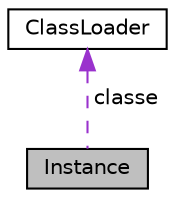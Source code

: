 digraph "Instance"
{
  edge [fontname="Helvetica",fontsize="10",labelfontname="Helvetica",labelfontsize="10"];
  node [fontname="Helvetica",fontsize="10",shape=record];
  Node1 [label="Instance",height=0.2,width=0.4,color="black", fillcolor="grey75", style="filled", fontcolor="black"];
  Node2 -> Node1 [dir="back",color="darkorchid3",fontsize="10",style="dashed",label=" classe" ,fontname="Helvetica"];
  Node2 [label="ClassLoader",height=0.2,width=0.4,color="black", fillcolor="white", style="filled",URL="$class_class_loader.html",tooltip="Todo funcionamento do classLoader em relação ao local de armazenamento enquanto é feito a leitura..."];
}
